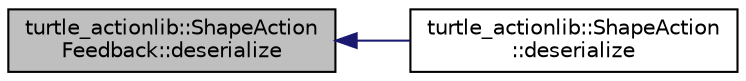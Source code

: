 digraph "turtle_actionlib::ShapeActionFeedback::deserialize"
{
  edge [fontname="Helvetica",fontsize="10",labelfontname="Helvetica",labelfontsize="10"];
  node [fontname="Helvetica",fontsize="10",shape=record];
  rankdir="LR";
  Node1 [label="turtle_actionlib::ShapeAction\lFeedback::deserialize",height=0.2,width=0.4,color="black", fillcolor="grey75", style="filled" fontcolor="black"];
  Node1 -> Node2 [dir="back",color="midnightblue",fontsize="10",style="solid",fontname="Helvetica"];
  Node2 [label="turtle_actionlib::ShapeAction\l::deserialize",height=0.2,width=0.4,color="black", fillcolor="white", style="filled",URL="$classturtle__actionlib_1_1_shape_action.html#a3ff31c539e5e1fe7b2bb26d0260464bd"];
}

